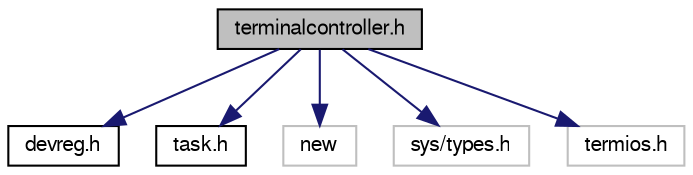 digraph G
{
  edge [fontname="FreeSans",fontsize="10",labelfontname="FreeSans",labelfontsize="10"];
  node [fontname="FreeSans",fontsize="10",shape=record];
  Node1 [label="terminalcontroller.h",height=0.2,width=0.4,color="black", fillcolor="grey75", style="filled" fontcolor="black"];
  Node1 -> Node2 [color="midnightblue",fontsize="10",style="solid"];
  Node2 [label="devreg.h",height=0.2,width=0.4,color="black", fillcolor="white", style="filled",URL="$devreg_8h.html"];
  Node1 -> Node3 [color="midnightblue",fontsize="10",style="solid"];
  Node3 [label="task.h",height=0.2,width=0.4,color="black", fillcolor="white", style="filled",URL="$task_8h.html"];
  Node1 -> Node4 [color="midnightblue",fontsize="10",style="solid"];
  Node4 [label="new",height=0.2,width=0.4,color="grey75", fillcolor="white", style="filled"];
  Node1 -> Node5 [color="midnightblue",fontsize="10",style="solid"];
  Node5 [label="sys/types.h",height=0.2,width=0.4,color="grey75", fillcolor="white", style="filled"];
  Node1 -> Node6 [color="midnightblue",fontsize="10",style="solid"];
  Node6 [label="termios.h",height=0.2,width=0.4,color="grey75", fillcolor="white", style="filled"];
}
